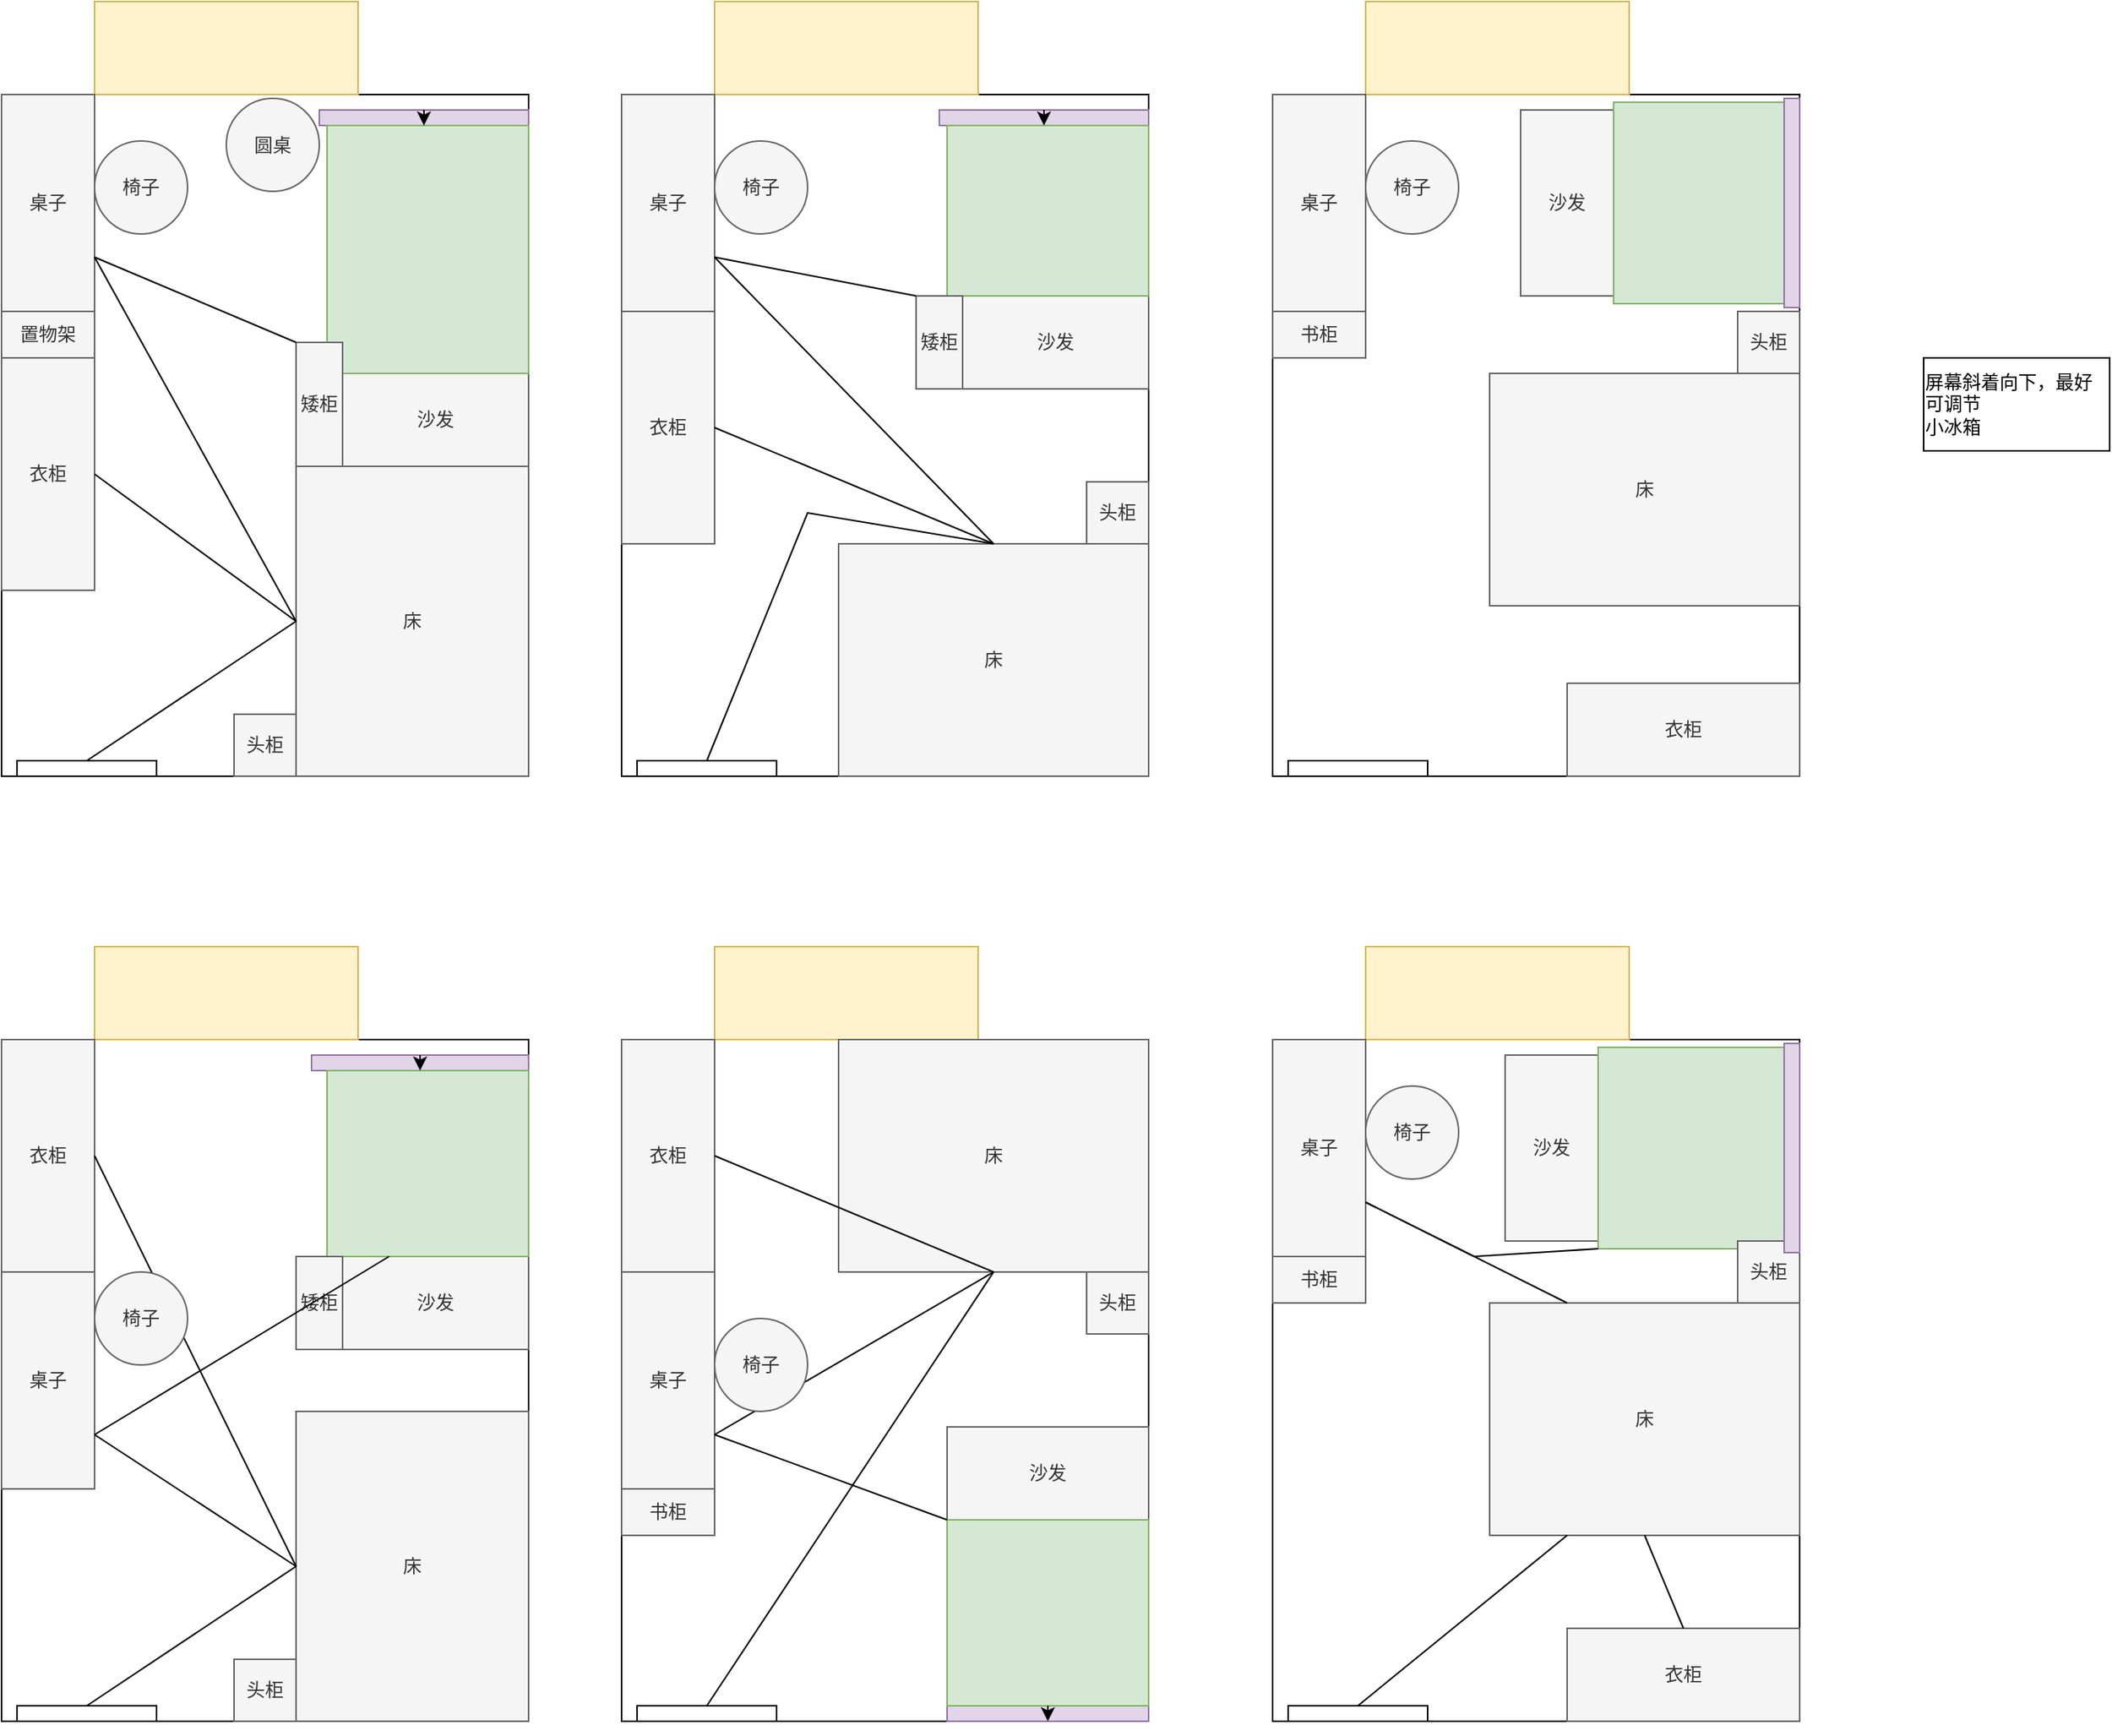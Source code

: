 <mxfile version="16.6.4" type="github">
  <diagram id="kHYABYxaknvEn-FH6Wpx" name="Page-1">
    <mxGraphModel dx="1422" dy="753" grid="1" gridSize="10" guides="1" tooltips="1" connect="1" arrows="1" fold="1" page="1" pageScale="1" pageWidth="827" pageHeight="1169" math="0" shadow="0">
      <root>
        <mxCell id="0" />
        <mxCell id="1" parent="0" />
        <mxCell id="1dE0bFyq6JJN1Ia1ECEi-1" value="" style="rounded=0;whiteSpace=wrap;html=1;" parent="1" vertex="1">
          <mxGeometry x="50" y="80" width="340" height="440" as="geometry" />
        </mxCell>
        <mxCell id="1dE0bFyq6JJN1Ia1ECEi-2" value="" style="rounded=0;whiteSpace=wrap;html=1;fillColor=#fff2cc;strokeColor=#d6b656;" parent="1" vertex="1">
          <mxGeometry x="110" y="20" width="170" height="60" as="geometry" />
        </mxCell>
        <mxCell id="1dE0bFyq6JJN1Ia1ECEi-3" value="衣柜" style="rounded=0;whiteSpace=wrap;html=1;fillColor=#f5f5f5;fontColor=#333333;strokeColor=#666666;direction=west;" parent="1" vertex="1">
          <mxGeometry x="50" y="250" width="60" height="150" as="geometry" />
        </mxCell>
        <mxCell id="1dE0bFyq6JJN1Ia1ECEi-5" value="床" style="rounded=0;whiteSpace=wrap;html=1;fillColor=#f5f5f5;fontColor=#333333;strokeColor=#666666;direction=north;" parent="1" vertex="1">
          <mxGeometry x="240" y="320" width="150" height="200" as="geometry" />
        </mxCell>
        <mxCell id="1dE0bFyq6JJN1Ia1ECEi-6" value="" style="rounded=0;whiteSpace=wrap;html=1;" parent="1" vertex="1">
          <mxGeometry x="60" y="510" width="90" height="10" as="geometry" />
        </mxCell>
        <mxCell id="1dE0bFyq6JJN1Ia1ECEi-11" value="桌子" style="rounded=0;whiteSpace=wrap;html=1;fillColor=#f5f5f5;fontColor=#333333;strokeColor=#666666;direction=south;" parent="1" vertex="1">
          <mxGeometry x="50" y="80" width="60" height="140" as="geometry" />
        </mxCell>
        <mxCell id="1dE0bFyq6JJN1Ia1ECEi-15" value="头柜" style="rounded=0;whiteSpace=wrap;html=1;fillColor=#f5f5f5;fontColor=#333333;strokeColor=#666666;" parent="1" vertex="1">
          <mxGeometry x="200" y="480" width="40" height="40" as="geometry" />
        </mxCell>
        <mxCell id="1dE0bFyq6JJN1Ia1ECEi-14" value="" style="rounded=0;whiteSpace=wrap;html=1;fillColor=#e1d5e7;strokeColor=#9673a6;direction=north;" parent="1" vertex="1">
          <mxGeometry x="255" y="90" width="135" height="10" as="geometry" />
        </mxCell>
        <mxCell id="1dE0bFyq6JJN1Ia1ECEi-23" value="沙发" style="rounded=0;whiteSpace=wrap;html=1;fillColor=#f5f5f5;fontColor=#333333;strokeColor=#666666;direction=south;" parent="1" vertex="1">
          <mxGeometry x="270" y="260" width="120" height="60" as="geometry" />
        </mxCell>
        <mxCell id="1dE0bFyq6JJN1Ia1ECEi-24" value="" style="rounded=0;whiteSpace=wrap;html=1;fillColor=#d5e8d4;strokeColor=#82b366;" parent="1" vertex="1">
          <mxGeometry x="260" y="100" width="130" height="160" as="geometry" />
        </mxCell>
        <mxCell id="1dE0bFyq6JJN1Ia1ECEi-25" style="edgeStyle=orthogonalEdgeStyle;rounded=0;orthogonalLoop=1;jettySize=auto;html=1;exitX=1;exitY=0.5;exitDx=0;exitDy=0;entryX=0;entryY=0.5;entryDx=0;entryDy=0;" parent="1" source="1dE0bFyq6JJN1Ia1ECEi-14" target="1dE0bFyq6JJN1Ia1ECEi-14" edge="1">
          <mxGeometry relative="1" as="geometry" />
        </mxCell>
        <mxCell id="1dE0bFyq6JJN1Ia1ECEi-26" value="" style="endArrow=none;html=1;rounded=0;entryX=0.5;entryY=0;entryDx=0;entryDy=0;exitX=0.5;exitY=0;exitDx=0;exitDy=0;" parent="1" source="1dE0bFyq6JJN1Ia1ECEi-6" target="1dE0bFyq6JJN1Ia1ECEi-5" edge="1">
          <mxGeometry width="50" height="50" relative="1" as="geometry">
            <mxPoint x="110" y="510" as="sourcePoint" />
            <mxPoint x="160" y="460" as="targetPoint" />
            <Array as="points" />
          </mxGeometry>
        </mxCell>
        <mxCell id="1dE0bFyq6JJN1Ia1ECEi-27" value="" style="endArrow=none;html=1;rounded=0;exitX=0;exitY=0.5;exitDx=0;exitDy=0;entryX=0.5;entryY=0;entryDx=0;entryDy=0;" parent="1" source="1dE0bFyq6JJN1Ia1ECEi-3" target="1dE0bFyq6JJN1Ia1ECEi-5" edge="1">
          <mxGeometry width="50" height="50" relative="1" as="geometry">
            <mxPoint x="210" y="270" as="sourcePoint" />
            <mxPoint x="310" y="340" as="targetPoint" />
          </mxGeometry>
        </mxCell>
        <mxCell id="1dE0bFyq6JJN1Ia1ECEi-28" value="" style="endArrow=none;html=1;rounded=0;exitX=0.75;exitY=0;exitDx=0;exitDy=0;entryX=0.5;entryY=0;entryDx=0;entryDy=0;" parent="1" source="1dE0bFyq6JJN1Ia1ECEi-11" target="1dE0bFyq6JJN1Ia1ECEi-5" edge="1">
          <mxGeometry width="50" height="50" relative="1" as="geometry">
            <mxPoint x="120" y="230" as="sourcePoint" />
            <mxPoint x="240" y="420" as="targetPoint" />
          </mxGeometry>
        </mxCell>
        <mxCell id="1dE0bFyq6JJN1Ia1ECEi-32" value="椅子" style="ellipse;whiteSpace=wrap;html=1;aspect=fixed;fillColor=#f5f5f5;fontColor=#333333;strokeColor=#666666;" parent="1" vertex="1">
          <mxGeometry x="110" y="110" width="60" height="60" as="geometry" />
        </mxCell>
        <mxCell id="1dE0bFyq6JJN1Ia1ECEi-7" value="矮柜" style="rounded=0;whiteSpace=wrap;html=1;fillColor=#f5f5f5;fontColor=#333333;strokeColor=#666666;direction=south;" parent="1" vertex="1">
          <mxGeometry x="240" y="240" width="30" height="80" as="geometry" />
        </mxCell>
        <mxCell id="8vOZKjqtbVizosrPnN84-1" value="" style="endArrow=none;html=1;rounded=0;exitX=0.75;exitY=0;exitDx=0;exitDy=0;entryX=0;entryY=1;entryDx=0;entryDy=0;" parent="1" source="1dE0bFyq6JJN1Ia1ECEi-11" target="1dE0bFyq6JJN1Ia1ECEi-7" edge="1">
          <mxGeometry width="50" height="50" relative="1" as="geometry">
            <mxPoint x="110" y="335" as="sourcePoint" />
            <mxPoint x="267.5" y="220" as="targetPoint" />
          </mxGeometry>
        </mxCell>
        <mxCell id="8vOZKjqtbVizosrPnN84-3" value="" style="rounded=0;whiteSpace=wrap;html=1;" parent="1" vertex="1">
          <mxGeometry x="450" y="80" width="340" height="440" as="geometry" />
        </mxCell>
        <mxCell id="8vOZKjqtbVizosrPnN84-4" value="" style="rounded=0;whiteSpace=wrap;html=1;fillColor=#fff2cc;strokeColor=#d6b656;" parent="1" vertex="1">
          <mxGeometry x="510" y="20" width="170" height="60" as="geometry" />
        </mxCell>
        <mxCell id="8vOZKjqtbVizosrPnN84-5" value="衣柜" style="rounded=0;whiteSpace=wrap;html=1;fillColor=#f5f5f5;fontColor=#333333;strokeColor=#666666;direction=west;" parent="1" vertex="1">
          <mxGeometry x="450" y="220" width="60" height="150" as="geometry" />
        </mxCell>
        <mxCell id="8vOZKjqtbVizosrPnN84-6" value="床" style="rounded=0;whiteSpace=wrap;html=1;fillColor=#f5f5f5;fontColor=#333333;strokeColor=#666666;direction=east;" parent="1" vertex="1">
          <mxGeometry x="590" y="370" width="200" height="150" as="geometry" />
        </mxCell>
        <mxCell id="8vOZKjqtbVizosrPnN84-7" value="" style="rounded=0;whiteSpace=wrap;html=1;" parent="1" vertex="1">
          <mxGeometry x="460" y="510" width="90" height="10" as="geometry" />
        </mxCell>
        <mxCell id="8vOZKjqtbVizosrPnN84-8" value="桌子" style="rounded=0;whiteSpace=wrap;html=1;fillColor=#f5f5f5;fontColor=#333333;strokeColor=#666666;direction=south;" parent="1" vertex="1">
          <mxGeometry x="450" y="80" width="60" height="140" as="geometry" />
        </mxCell>
        <mxCell id="8vOZKjqtbVizosrPnN84-9" value="头柜" style="rounded=0;whiteSpace=wrap;html=1;fillColor=#f5f5f5;fontColor=#333333;strokeColor=#666666;" parent="1" vertex="1">
          <mxGeometry x="750" y="330" width="40" height="40" as="geometry" />
        </mxCell>
        <mxCell id="8vOZKjqtbVizosrPnN84-10" value="" style="rounded=0;whiteSpace=wrap;html=1;fillColor=#e1d5e7;strokeColor=#9673a6;direction=north;" parent="1" vertex="1">
          <mxGeometry x="655" y="90" width="135" height="10" as="geometry" />
        </mxCell>
        <mxCell id="8vOZKjqtbVizosrPnN84-11" value="沙发" style="rounded=0;whiteSpace=wrap;html=1;fillColor=#f5f5f5;fontColor=#333333;strokeColor=#666666;direction=south;" parent="1" vertex="1">
          <mxGeometry x="670" y="210" width="120" height="60" as="geometry" />
        </mxCell>
        <mxCell id="8vOZKjqtbVizosrPnN84-12" value="" style="rounded=0;whiteSpace=wrap;html=1;fillColor=#d5e8d4;strokeColor=#82b366;" parent="1" vertex="1">
          <mxGeometry x="660" y="100" width="130" height="110" as="geometry" />
        </mxCell>
        <mxCell id="8vOZKjqtbVizosrPnN84-13" style="edgeStyle=orthogonalEdgeStyle;rounded=0;orthogonalLoop=1;jettySize=auto;html=1;exitX=1;exitY=0.5;exitDx=0;exitDy=0;entryX=0;entryY=0.5;entryDx=0;entryDy=0;" parent="1" source="8vOZKjqtbVizosrPnN84-10" target="8vOZKjqtbVizosrPnN84-10" edge="1">
          <mxGeometry relative="1" as="geometry" />
        </mxCell>
        <mxCell id="8vOZKjqtbVizosrPnN84-14" value="" style="endArrow=none;html=1;rounded=0;entryX=0.5;entryY=0;entryDx=0;entryDy=0;exitX=0.5;exitY=0;exitDx=0;exitDy=0;" parent="1" source="8vOZKjqtbVizosrPnN84-7" target="8vOZKjqtbVizosrPnN84-6" edge="1">
          <mxGeometry width="50" height="50" relative="1" as="geometry">
            <mxPoint x="510" y="510" as="sourcePoint" />
            <mxPoint x="560" y="460" as="targetPoint" />
            <Array as="points">
              <mxPoint x="570" y="350" />
            </Array>
          </mxGeometry>
        </mxCell>
        <mxCell id="8vOZKjqtbVizosrPnN84-15" value="" style="endArrow=none;html=1;rounded=0;exitX=0;exitY=0.5;exitDx=0;exitDy=0;entryX=0.5;entryY=0;entryDx=0;entryDy=0;" parent="1" source="8vOZKjqtbVizosrPnN84-5" target="8vOZKjqtbVizosrPnN84-6" edge="1">
          <mxGeometry width="50" height="50" relative="1" as="geometry">
            <mxPoint x="610" y="270" as="sourcePoint" />
            <mxPoint x="710" y="340" as="targetPoint" />
          </mxGeometry>
        </mxCell>
        <mxCell id="8vOZKjqtbVizosrPnN84-16" value="" style="endArrow=none;html=1;rounded=0;exitX=0.75;exitY=0;exitDx=0;exitDy=0;entryX=0.5;entryY=0;entryDx=0;entryDy=0;" parent="1" source="8vOZKjqtbVizosrPnN84-8" target="8vOZKjqtbVizosrPnN84-6" edge="1">
          <mxGeometry width="50" height="50" relative="1" as="geometry">
            <mxPoint x="520" y="230" as="sourcePoint" />
            <mxPoint x="640" y="420" as="targetPoint" />
          </mxGeometry>
        </mxCell>
        <mxCell id="8vOZKjqtbVizosrPnN84-18" value="椅子" style="ellipse;whiteSpace=wrap;html=1;aspect=fixed;fillColor=#f5f5f5;fontColor=#333333;strokeColor=#666666;" parent="1" vertex="1">
          <mxGeometry x="510" y="110" width="60" height="60" as="geometry" />
        </mxCell>
        <mxCell id="8vOZKjqtbVizosrPnN84-19" value="矮柜" style="rounded=0;whiteSpace=wrap;html=1;fillColor=#f5f5f5;fontColor=#333333;strokeColor=#666666;direction=south;" parent="1" vertex="1">
          <mxGeometry x="640" y="210" width="30" height="60" as="geometry" />
        </mxCell>
        <mxCell id="8vOZKjqtbVizosrPnN84-20" value="" style="endArrow=none;html=1;rounded=0;exitX=0.75;exitY=0;exitDx=0;exitDy=0;entryX=0;entryY=1;entryDx=0;entryDy=0;" parent="1" source="8vOZKjqtbVizosrPnN84-8" target="8vOZKjqtbVizosrPnN84-19" edge="1">
          <mxGeometry width="50" height="50" relative="1" as="geometry">
            <mxPoint x="510" y="335" as="sourcePoint" />
            <mxPoint x="667.5" y="220" as="targetPoint" />
          </mxGeometry>
        </mxCell>
        <mxCell id="xWjqKyU-FDx7k9k-1QIh-1" value="" style="rounded=0;whiteSpace=wrap;html=1;" parent="1" vertex="1">
          <mxGeometry x="50" y="690" width="340" height="440" as="geometry" />
        </mxCell>
        <mxCell id="xWjqKyU-FDx7k9k-1QIh-2" value="" style="rounded=0;whiteSpace=wrap;html=1;fillColor=#fff2cc;strokeColor=#d6b656;" parent="1" vertex="1">
          <mxGeometry x="110" y="630" width="170" height="60" as="geometry" />
        </mxCell>
        <mxCell id="xWjqKyU-FDx7k9k-1QIh-3" value="衣柜" style="rounded=0;whiteSpace=wrap;html=1;fillColor=#f5f5f5;fontColor=#333333;strokeColor=#666666;direction=west;" parent="1" vertex="1">
          <mxGeometry x="50" y="690" width="60" height="150" as="geometry" />
        </mxCell>
        <mxCell id="xWjqKyU-FDx7k9k-1QIh-4" value="床" style="rounded=0;whiteSpace=wrap;html=1;fillColor=#f5f5f5;fontColor=#333333;strokeColor=#666666;direction=north;" parent="1" vertex="1">
          <mxGeometry x="240" y="930" width="150" height="200" as="geometry" />
        </mxCell>
        <mxCell id="xWjqKyU-FDx7k9k-1QIh-5" value="" style="rounded=0;whiteSpace=wrap;html=1;" parent="1" vertex="1">
          <mxGeometry x="60" y="1120" width="90" height="10" as="geometry" />
        </mxCell>
        <mxCell id="xWjqKyU-FDx7k9k-1QIh-6" value="桌子" style="rounded=0;whiteSpace=wrap;html=1;fillColor=#f5f5f5;fontColor=#333333;strokeColor=#666666;direction=south;" parent="1" vertex="1">
          <mxGeometry x="50" y="840" width="60" height="140" as="geometry" />
        </mxCell>
        <mxCell id="xWjqKyU-FDx7k9k-1QIh-7" value="头柜" style="rounded=0;whiteSpace=wrap;html=1;fillColor=#f5f5f5;fontColor=#333333;strokeColor=#666666;" parent="1" vertex="1">
          <mxGeometry x="200" y="1090" width="40" height="40" as="geometry" />
        </mxCell>
        <mxCell id="xWjqKyU-FDx7k9k-1QIh-8" value="" style="rounded=0;whiteSpace=wrap;html=1;fillColor=#e1d5e7;strokeColor=#9673a6;direction=north;" parent="1" vertex="1">
          <mxGeometry x="250" y="700" width="140" height="10" as="geometry" />
        </mxCell>
        <mxCell id="xWjqKyU-FDx7k9k-1QIh-9" value="沙发" style="rounded=0;whiteSpace=wrap;html=1;fillColor=#f5f5f5;fontColor=#333333;strokeColor=#666666;direction=south;" parent="1" vertex="1">
          <mxGeometry x="270" y="830" width="120" height="60" as="geometry" />
        </mxCell>
        <mxCell id="xWjqKyU-FDx7k9k-1QIh-10" value="" style="rounded=0;whiteSpace=wrap;html=1;fillColor=#d5e8d4;strokeColor=#82b366;" parent="1" vertex="1">
          <mxGeometry x="260" y="710" width="130" height="120" as="geometry" />
        </mxCell>
        <mxCell id="xWjqKyU-FDx7k9k-1QIh-11" style="edgeStyle=orthogonalEdgeStyle;rounded=0;orthogonalLoop=1;jettySize=auto;html=1;exitX=1;exitY=0.5;exitDx=0;exitDy=0;entryX=0;entryY=0.5;entryDx=0;entryDy=0;" parent="1" source="xWjqKyU-FDx7k9k-1QIh-8" target="xWjqKyU-FDx7k9k-1QIh-8" edge="1">
          <mxGeometry relative="1" as="geometry" />
        </mxCell>
        <mxCell id="xWjqKyU-FDx7k9k-1QIh-12" value="" style="endArrow=none;html=1;rounded=0;entryX=0.5;entryY=0;entryDx=0;entryDy=0;exitX=0.5;exitY=0;exitDx=0;exitDy=0;" parent="1" source="xWjqKyU-FDx7k9k-1QIh-5" target="xWjqKyU-FDx7k9k-1QIh-4" edge="1">
          <mxGeometry width="50" height="50" relative="1" as="geometry">
            <mxPoint x="110" y="1120" as="sourcePoint" />
            <mxPoint x="160" y="1070" as="targetPoint" />
            <Array as="points" />
          </mxGeometry>
        </mxCell>
        <mxCell id="xWjqKyU-FDx7k9k-1QIh-13" value="" style="endArrow=none;html=1;rounded=0;exitX=0;exitY=0.5;exitDx=0;exitDy=0;entryX=0.5;entryY=0;entryDx=0;entryDy=0;" parent="1" source="xWjqKyU-FDx7k9k-1QIh-3" target="xWjqKyU-FDx7k9k-1QIh-4" edge="1">
          <mxGeometry width="50" height="50" relative="1" as="geometry">
            <mxPoint x="210" y="880" as="sourcePoint" />
            <mxPoint x="310" y="950" as="targetPoint" />
          </mxGeometry>
        </mxCell>
        <mxCell id="xWjqKyU-FDx7k9k-1QIh-14" value="" style="endArrow=none;html=1;rounded=0;exitX=0.75;exitY=0;exitDx=0;exitDy=0;entryX=0.5;entryY=0;entryDx=0;entryDy=0;" parent="1" source="xWjqKyU-FDx7k9k-1QIh-6" target="xWjqKyU-FDx7k9k-1QIh-4" edge="1">
          <mxGeometry width="50" height="50" relative="1" as="geometry">
            <mxPoint x="120" y="840" as="sourcePoint" />
            <mxPoint x="240" y="1030" as="targetPoint" />
          </mxGeometry>
        </mxCell>
        <mxCell id="xWjqKyU-FDx7k9k-1QIh-16" value="椅子" style="ellipse;whiteSpace=wrap;html=1;aspect=fixed;fillColor=#f5f5f5;fontColor=#333333;strokeColor=#666666;" parent="1" vertex="1">
          <mxGeometry x="110" y="840" width="60" height="60" as="geometry" />
        </mxCell>
        <mxCell id="xWjqKyU-FDx7k9k-1QIh-17" value="矮柜" style="rounded=0;whiteSpace=wrap;html=1;fillColor=#f5f5f5;fontColor=#333333;strokeColor=#666666;direction=south;" parent="1" vertex="1">
          <mxGeometry x="240" y="830" width="30" height="60" as="geometry" />
        </mxCell>
        <mxCell id="xWjqKyU-FDx7k9k-1QIh-18" value="" style="endArrow=none;html=1;rounded=0;exitX=0.75;exitY=0;exitDx=0;exitDy=0;entryX=0;entryY=0.75;entryDx=0;entryDy=0;" parent="1" source="xWjqKyU-FDx7k9k-1QIh-6" target="xWjqKyU-FDx7k9k-1QIh-9" edge="1">
          <mxGeometry width="50" height="50" relative="1" as="geometry">
            <mxPoint x="110" y="945" as="sourcePoint" />
            <mxPoint x="267.5" y="830" as="targetPoint" />
          </mxGeometry>
        </mxCell>
        <mxCell id="xWjqKyU-FDx7k9k-1QIh-19" value="" style="rounded=0;whiteSpace=wrap;html=1;" parent="1" vertex="1">
          <mxGeometry x="450" y="690" width="340" height="440" as="geometry" />
        </mxCell>
        <mxCell id="xWjqKyU-FDx7k9k-1QIh-20" value="" style="rounded=0;whiteSpace=wrap;html=1;fillColor=#fff2cc;strokeColor=#d6b656;" parent="1" vertex="1">
          <mxGeometry x="510" y="630" width="170" height="60" as="geometry" />
        </mxCell>
        <mxCell id="xWjqKyU-FDx7k9k-1QIh-21" value="衣柜" style="rounded=0;whiteSpace=wrap;html=1;fillColor=#f5f5f5;fontColor=#333333;strokeColor=#666666;direction=west;" parent="1" vertex="1">
          <mxGeometry x="450" y="690" width="60" height="150" as="geometry" />
        </mxCell>
        <mxCell id="xWjqKyU-FDx7k9k-1QIh-22" value="床" style="rounded=0;whiteSpace=wrap;html=1;fillColor=#f5f5f5;fontColor=#333333;strokeColor=#666666;direction=east;" parent="1" vertex="1">
          <mxGeometry x="590" y="690" width="200" height="150" as="geometry" />
        </mxCell>
        <mxCell id="xWjqKyU-FDx7k9k-1QIh-23" value="" style="rounded=0;whiteSpace=wrap;html=1;" parent="1" vertex="1">
          <mxGeometry x="460" y="1120" width="90" height="10" as="geometry" />
        </mxCell>
        <mxCell id="xWjqKyU-FDx7k9k-1QIh-24" value="桌子" style="rounded=0;whiteSpace=wrap;html=1;fillColor=#f5f5f5;fontColor=#333333;strokeColor=#666666;direction=south;" parent="1" vertex="1">
          <mxGeometry x="450" y="840" width="60" height="140" as="geometry" />
        </mxCell>
        <mxCell id="xWjqKyU-FDx7k9k-1QIh-25" value="头柜" style="rounded=0;whiteSpace=wrap;html=1;fillColor=#f5f5f5;fontColor=#333333;strokeColor=#666666;" parent="1" vertex="1">
          <mxGeometry x="750" y="840" width="40" height="40" as="geometry" />
        </mxCell>
        <mxCell id="xWjqKyU-FDx7k9k-1QIh-26" value="" style="rounded=0;whiteSpace=wrap;html=1;fillColor=#e1d5e7;strokeColor=#9673a6;direction=north;" parent="1" vertex="1">
          <mxGeometry x="660" y="1120" width="130" height="10" as="geometry" />
        </mxCell>
        <mxCell id="xWjqKyU-FDx7k9k-1QIh-27" value="沙发" style="rounded=0;whiteSpace=wrap;html=1;fillColor=#f5f5f5;fontColor=#333333;strokeColor=#666666;direction=south;" parent="1" vertex="1">
          <mxGeometry x="660" y="940" width="130" height="60" as="geometry" />
        </mxCell>
        <mxCell id="xWjqKyU-FDx7k9k-1QIh-28" value="" style="rounded=0;whiteSpace=wrap;html=1;fillColor=#d5e8d4;strokeColor=#82b366;" parent="1" vertex="1">
          <mxGeometry x="660" y="1000" width="130" height="120" as="geometry" />
        </mxCell>
        <mxCell id="xWjqKyU-FDx7k9k-1QIh-29" style="edgeStyle=orthogonalEdgeStyle;rounded=0;orthogonalLoop=1;jettySize=auto;html=1;exitX=1;exitY=0.5;exitDx=0;exitDy=0;entryX=0;entryY=0.5;entryDx=0;entryDy=0;" parent="1" source="xWjqKyU-FDx7k9k-1QIh-26" target="xWjqKyU-FDx7k9k-1QIh-26" edge="1">
          <mxGeometry relative="1" as="geometry" />
        </mxCell>
        <mxCell id="xWjqKyU-FDx7k9k-1QIh-30" value="" style="endArrow=none;html=1;rounded=0;exitX=0.5;exitY=0;exitDx=0;exitDy=0;" parent="1" source="xWjqKyU-FDx7k9k-1QIh-23" edge="1">
          <mxGeometry width="50" height="50" relative="1" as="geometry">
            <mxPoint x="510" y="1120" as="sourcePoint" />
            <mxPoint x="690" y="840" as="targetPoint" />
            <Array as="points" />
          </mxGeometry>
        </mxCell>
        <mxCell id="xWjqKyU-FDx7k9k-1QIh-31" value="" style="endArrow=none;html=1;rounded=0;exitX=0;exitY=0.5;exitDx=0;exitDy=0;entryX=0.5;entryY=1;entryDx=0;entryDy=0;" parent="1" source="xWjqKyU-FDx7k9k-1QIh-21" target="xWjqKyU-FDx7k9k-1QIh-22" edge="1">
          <mxGeometry width="50" height="50" relative="1" as="geometry">
            <mxPoint x="610" y="880" as="sourcePoint" />
            <mxPoint x="710" y="950" as="targetPoint" />
          </mxGeometry>
        </mxCell>
        <mxCell id="xWjqKyU-FDx7k9k-1QIh-32" value="" style="endArrow=none;html=1;rounded=0;exitX=0.75;exitY=0;exitDx=0;exitDy=0;" parent="1" source="xWjqKyU-FDx7k9k-1QIh-24" edge="1">
          <mxGeometry width="50" height="50" relative="1" as="geometry">
            <mxPoint x="520" y="840" as="sourcePoint" />
            <mxPoint x="690" y="840" as="targetPoint" />
          </mxGeometry>
        </mxCell>
        <mxCell id="xWjqKyU-FDx7k9k-1QIh-34" value="椅子" style="ellipse;whiteSpace=wrap;html=1;aspect=fixed;fillColor=#f5f5f5;fontColor=#333333;strokeColor=#666666;" parent="1" vertex="1">
          <mxGeometry x="510" y="870" width="60" height="60" as="geometry" />
        </mxCell>
        <mxCell id="xWjqKyU-FDx7k9k-1QIh-35" value="书柜" style="rounded=0;whiteSpace=wrap;html=1;fillColor=#f5f5f5;fontColor=#333333;strokeColor=#666666;direction=west;" parent="1" vertex="1">
          <mxGeometry x="450" y="980" width="60" height="30" as="geometry" />
        </mxCell>
        <mxCell id="xWjqKyU-FDx7k9k-1QIh-36" value="" style="endArrow=none;html=1;rounded=0;exitX=0.75;exitY=0;exitDx=0;exitDy=0;entryX=1;entryY=1;entryDx=0;entryDy=0;" parent="1" source="xWjqKyU-FDx7k9k-1QIh-24" target="xWjqKyU-FDx7k9k-1QIh-27" edge="1">
          <mxGeometry width="50" height="50" relative="1" as="geometry">
            <mxPoint x="510" y="945" as="sourcePoint" />
            <mxPoint x="667.5" y="830" as="targetPoint" />
          </mxGeometry>
        </mxCell>
        <mxCell id="xWjqKyU-FDx7k9k-1QIh-42" value="" style="rounded=0;whiteSpace=wrap;html=1;" parent="1" vertex="1">
          <mxGeometry x="870" y="690" width="340" height="440" as="geometry" />
        </mxCell>
        <mxCell id="xWjqKyU-FDx7k9k-1QIh-43" value="" style="rounded=0;whiteSpace=wrap;html=1;fillColor=#fff2cc;strokeColor=#d6b656;" parent="1" vertex="1">
          <mxGeometry x="930" y="630" width="170" height="60" as="geometry" />
        </mxCell>
        <mxCell id="xWjqKyU-FDx7k9k-1QIh-44" value="衣柜" style="rounded=0;whiteSpace=wrap;html=1;fillColor=#f5f5f5;fontColor=#333333;strokeColor=#666666;direction=north;" parent="1" vertex="1">
          <mxGeometry x="1060" y="1070" width="150" height="60" as="geometry" />
        </mxCell>
        <mxCell id="xWjqKyU-FDx7k9k-1QIh-45" value="床" style="rounded=0;whiteSpace=wrap;html=1;fillColor=#f5f5f5;fontColor=#333333;strokeColor=#666666;direction=east;" parent="1" vertex="1">
          <mxGeometry x="1010" y="860" width="200" height="150" as="geometry" />
        </mxCell>
        <mxCell id="xWjqKyU-FDx7k9k-1QIh-46" value="" style="rounded=0;whiteSpace=wrap;html=1;" parent="1" vertex="1">
          <mxGeometry x="880" y="1120" width="90" height="10" as="geometry" />
        </mxCell>
        <mxCell id="xWjqKyU-FDx7k9k-1QIh-47" value="桌子" style="rounded=0;whiteSpace=wrap;html=1;fillColor=#f5f5f5;fontColor=#333333;strokeColor=#666666;direction=south;" parent="1" vertex="1">
          <mxGeometry x="870" y="690" width="60" height="140" as="geometry" />
        </mxCell>
        <mxCell id="xWjqKyU-FDx7k9k-1QIh-50" value="沙发" style="rounded=0;whiteSpace=wrap;html=1;fillColor=#f5f5f5;fontColor=#333333;strokeColor=#666666;direction=west;" parent="1" vertex="1">
          <mxGeometry x="1020" y="700" width="60" height="120" as="geometry" />
        </mxCell>
        <mxCell id="xWjqKyU-FDx7k9k-1QIh-51" value="" style="rounded=0;whiteSpace=wrap;html=1;fillColor=#d5e8d4;strokeColor=#82b366;direction=south;" parent="1" vertex="1">
          <mxGeometry x="1080" y="695" width="120" height="130" as="geometry" />
        </mxCell>
        <mxCell id="xWjqKyU-FDx7k9k-1QIh-52" style="edgeStyle=orthogonalEdgeStyle;rounded=0;orthogonalLoop=1;jettySize=auto;html=1;exitX=1;exitY=0.5;exitDx=0;exitDy=0;entryX=0;entryY=0.5;entryDx=0;entryDy=0;" parent="1" source="xWjqKyU-FDx7k9k-1QIh-49" target="xWjqKyU-FDx7k9k-1QIh-49" edge="1">
          <mxGeometry relative="1" as="geometry" />
        </mxCell>
        <mxCell id="xWjqKyU-FDx7k9k-1QIh-57" value="椅子" style="ellipse;whiteSpace=wrap;html=1;aspect=fixed;fillColor=#f5f5f5;fontColor=#333333;strokeColor=#666666;" parent="1" vertex="1">
          <mxGeometry x="930" y="720" width="60" height="60" as="geometry" />
        </mxCell>
        <mxCell id="xWjqKyU-FDx7k9k-1QIh-58" value="书柜" style="rounded=0;whiteSpace=wrap;html=1;fillColor=#f5f5f5;fontColor=#333333;strokeColor=#666666;direction=west;" parent="1" vertex="1">
          <mxGeometry x="870" y="830" width="60" height="30" as="geometry" />
        </mxCell>
        <mxCell id="xWjqKyU-FDx7k9k-1QIh-48" value="头柜" style="rounded=0;whiteSpace=wrap;html=1;fillColor=#f5f5f5;fontColor=#333333;strokeColor=#666666;" parent="1" vertex="1">
          <mxGeometry x="1170" y="820" width="40" height="40" as="geometry" />
        </mxCell>
        <mxCell id="xWjqKyU-FDx7k9k-1QIh-49" value="" style="rounded=0;whiteSpace=wrap;html=1;fillColor=#e1d5e7;strokeColor=#9673a6;direction=east;" parent="1" vertex="1">
          <mxGeometry x="1200" y="692.5" width="10" height="135" as="geometry" />
        </mxCell>
        <mxCell id="xWjqKyU-FDx7k9k-1QIh-60" value="" style="rounded=0;whiteSpace=wrap;html=1;" parent="1" vertex="1">
          <mxGeometry x="870" y="80" width="340" height="440" as="geometry" />
        </mxCell>
        <mxCell id="xWjqKyU-FDx7k9k-1QIh-61" value="" style="rounded=0;whiteSpace=wrap;html=1;fillColor=#fff2cc;strokeColor=#d6b656;" parent="1" vertex="1">
          <mxGeometry x="930" y="20" width="170" height="60" as="geometry" />
        </mxCell>
        <mxCell id="xWjqKyU-FDx7k9k-1QIh-62" value="衣柜" style="rounded=0;whiteSpace=wrap;html=1;fillColor=#f5f5f5;fontColor=#333333;strokeColor=#666666;direction=north;" parent="1" vertex="1">
          <mxGeometry x="1060" y="460" width="150" height="60" as="geometry" />
        </mxCell>
        <mxCell id="xWjqKyU-FDx7k9k-1QIh-63" value="床" style="rounded=0;whiteSpace=wrap;html=1;fillColor=#f5f5f5;fontColor=#333333;strokeColor=#666666;direction=east;" parent="1" vertex="1">
          <mxGeometry x="1010" y="260" width="200" height="150" as="geometry" />
        </mxCell>
        <mxCell id="xWjqKyU-FDx7k9k-1QIh-64" value="" style="rounded=0;whiteSpace=wrap;html=1;" parent="1" vertex="1">
          <mxGeometry x="880" y="510" width="90" height="10" as="geometry" />
        </mxCell>
        <mxCell id="xWjqKyU-FDx7k9k-1QIh-65" value="桌子" style="rounded=0;whiteSpace=wrap;html=1;fillColor=#f5f5f5;fontColor=#333333;strokeColor=#666666;direction=south;" parent="1" vertex="1">
          <mxGeometry x="870" y="80" width="60" height="140" as="geometry" />
        </mxCell>
        <mxCell id="xWjqKyU-FDx7k9k-1QIh-66" value="沙发" style="rounded=0;whiteSpace=wrap;html=1;fillColor=#f5f5f5;fontColor=#333333;strokeColor=#666666;direction=west;" parent="1" vertex="1">
          <mxGeometry x="1030" y="90" width="60" height="120" as="geometry" />
        </mxCell>
        <mxCell id="xWjqKyU-FDx7k9k-1QIh-67" value="" style="rounded=0;whiteSpace=wrap;html=1;fillColor=#d5e8d4;strokeColor=#82b366;direction=south;" parent="1" vertex="1">
          <mxGeometry x="1090" y="85" width="110" height="130" as="geometry" />
        </mxCell>
        <mxCell id="xWjqKyU-FDx7k9k-1QIh-68" style="edgeStyle=orthogonalEdgeStyle;rounded=0;orthogonalLoop=1;jettySize=auto;html=1;exitX=1;exitY=0.5;exitDx=0;exitDy=0;entryX=0;entryY=0.5;entryDx=0;entryDy=0;" parent="1" source="xWjqKyU-FDx7k9k-1QIh-73" target="xWjqKyU-FDx7k9k-1QIh-73" edge="1">
          <mxGeometry relative="1" as="geometry" />
        </mxCell>
        <mxCell id="xWjqKyU-FDx7k9k-1QIh-70" value="椅子" style="ellipse;whiteSpace=wrap;html=1;aspect=fixed;fillColor=#f5f5f5;fontColor=#333333;strokeColor=#666666;" parent="1" vertex="1">
          <mxGeometry x="930" y="110" width="60" height="60" as="geometry" />
        </mxCell>
        <mxCell id="xWjqKyU-FDx7k9k-1QIh-71" value="书柜" style="rounded=0;whiteSpace=wrap;html=1;fillColor=#f5f5f5;fontColor=#333333;strokeColor=#666666;direction=west;" parent="1" vertex="1">
          <mxGeometry x="870" y="220" width="60" height="30" as="geometry" />
        </mxCell>
        <mxCell id="xWjqKyU-FDx7k9k-1QIh-72" value="头柜" style="rounded=0;whiteSpace=wrap;html=1;fillColor=#f5f5f5;fontColor=#333333;strokeColor=#666666;" parent="1" vertex="1">
          <mxGeometry x="1170" y="220" width="40" height="40" as="geometry" />
        </mxCell>
        <mxCell id="xWjqKyU-FDx7k9k-1QIh-73" value="" style="rounded=0;whiteSpace=wrap;html=1;fillColor=#e1d5e7;strokeColor=#9673a6;direction=east;" parent="1" vertex="1">
          <mxGeometry x="1200" y="82.5" width="10" height="135" as="geometry" />
        </mxCell>
        <mxCell id="lhCAo949MtQghJntozLU-3" value="" style="endArrow=none;html=1;rounded=0;entryX=0.75;entryY=0;entryDx=0;entryDy=0;exitX=0.25;exitY=0;exitDx=0;exitDy=0;" edge="1" parent="1" source="xWjqKyU-FDx7k9k-1QIh-45" target="xWjqKyU-FDx7k9k-1QIh-47">
          <mxGeometry width="50" height="50" relative="1" as="geometry">
            <mxPoint x="700" y="1010" as="sourcePoint" />
            <mxPoint x="750" y="960" as="targetPoint" />
          </mxGeometry>
        </mxCell>
        <mxCell id="lhCAo949MtQghJntozLU-4" value="" style="endArrow=none;html=1;rounded=0;entryX=0.25;entryY=1;entryDx=0;entryDy=0;exitX=0.5;exitY=0;exitDx=0;exitDy=0;" edge="1" parent="1" source="xWjqKyU-FDx7k9k-1QIh-46" target="xWjqKyU-FDx7k9k-1QIh-45">
          <mxGeometry width="50" height="50" relative="1" as="geometry">
            <mxPoint x="700" y="1010" as="sourcePoint" />
            <mxPoint x="750" y="960" as="targetPoint" />
          </mxGeometry>
        </mxCell>
        <mxCell id="lhCAo949MtQghJntozLU-5" value="" style="endArrow=none;html=1;rounded=0;entryX=0.5;entryY=1;entryDx=0;entryDy=0;exitX=1;exitY=0.5;exitDx=0;exitDy=0;" edge="1" parent="1" source="xWjqKyU-FDx7k9k-1QIh-44" target="xWjqKyU-FDx7k9k-1QIh-45">
          <mxGeometry width="50" height="50" relative="1" as="geometry">
            <mxPoint x="700" y="1010" as="sourcePoint" />
            <mxPoint x="750" y="960" as="targetPoint" />
          </mxGeometry>
        </mxCell>
        <mxCell id="lhCAo949MtQghJntozLU-6" value="" style="endArrow=none;html=1;rounded=0;entryX=0.75;entryY=0;entryDx=0;entryDy=0;exitX=1;exitY=1;exitDx=0;exitDy=0;" edge="1" parent="1" source="xWjqKyU-FDx7k9k-1QIh-51" target="xWjqKyU-FDx7k9k-1QIh-47">
          <mxGeometry width="50" height="50" relative="1" as="geometry">
            <mxPoint x="700" y="1010" as="sourcePoint" />
            <mxPoint x="750" y="960" as="targetPoint" />
            <Array as="points">
              <mxPoint x="1000" y="830" />
            </Array>
          </mxGeometry>
        </mxCell>
        <mxCell id="lhCAo949MtQghJntozLU-7" value="&lt;div style=&quot;text-align: left&quot;&gt;&lt;span&gt;屏幕斜着向下，最好可调节&lt;/span&gt;&lt;/div&gt;&lt;div style=&quot;text-align: left&quot;&gt;&lt;span&gt;小冰箱&lt;/span&gt;&lt;/div&gt;" style="rounded=0;whiteSpace=wrap;html=1;" vertex="1" parent="1">
          <mxGeometry x="1290" y="250" width="120" height="60" as="geometry" />
        </mxCell>
        <mxCell id="lhCAo949MtQghJntozLU-8" value="圆桌" style="ellipse;whiteSpace=wrap;html=1;aspect=fixed;fillColor=#f5f5f5;fontColor=#333333;strokeColor=#666666;" vertex="1" parent="1">
          <mxGeometry x="195" y="82.5" width="60" height="60" as="geometry" />
        </mxCell>
        <mxCell id="lhCAo949MtQghJntozLU-10" value="置物架" style="rounded=0;whiteSpace=wrap;html=1;fillColor=#f5f5f5;fontColor=#333333;strokeColor=#666666;" vertex="1" parent="1">
          <mxGeometry x="50" y="220" width="60" height="30" as="geometry" />
        </mxCell>
      </root>
    </mxGraphModel>
  </diagram>
</mxfile>
